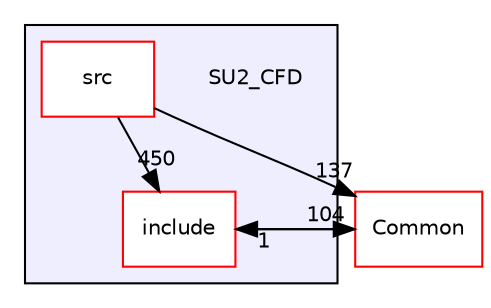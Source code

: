 digraph "SU2_CFD" {
  compound=true
  node [ fontsize="10", fontname="Helvetica"];
  edge [ labelfontsize="10", labelfontname="Helvetica"];
  subgraph clusterdir_6f9fd837e39f246a8f0c94f670ad0309 {
    graph [ bgcolor="#eeeeff", pencolor="black", label="" URL="dir_6f9fd837e39f246a8f0c94f670ad0309.html"];
    dir_6f9fd837e39f246a8f0c94f670ad0309 [shape=plaintext label="SU2_CFD"];
    dir_3b735dd5547717c34264cbbbba892a8a [shape=box label="include" color="red" fillcolor="white" style="filled" URL="dir_3b735dd5547717c34264cbbbba892a8a.html"];
    dir_74ad77d76f42ded9212b1c5616a2ad50 [shape=box label="src" color="red" fillcolor="white" style="filled" URL="dir_74ad77d76f42ded9212b1c5616a2ad50.html"];
  }
  dir_4ab6b4cc6a7edbff49100e9123df213f [shape=box label="Common" fillcolor="white" style="filled" color="red" URL="dir_4ab6b4cc6a7edbff49100e9123df213f.html"];
  dir_3b735dd5547717c34264cbbbba892a8a->dir_4ab6b4cc6a7edbff49100e9123df213f [headlabel="104", labeldistance=1.5 headhref="dir_000034_000000.html"];
  dir_4ab6b4cc6a7edbff49100e9123df213f->dir_3b735dd5547717c34264cbbbba892a8a [headlabel="1", labeldistance=1.5 headhref="dir_000000_000034.html"];
  dir_74ad77d76f42ded9212b1c5616a2ad50->dir_3b735dd5547717c34264cbbbba892a8a [headlabel="450", labeldistance=1.5 headhref="dir_000065_000034.html"];
  dir_74ad77d76f42ded9212b1c5616a2ad50->dir_4ab6b4cc6a7edbff49100e9123df213f [headlabel="137", labeldistance=1.5 headhref="dir_000065_000000.html"];
}
